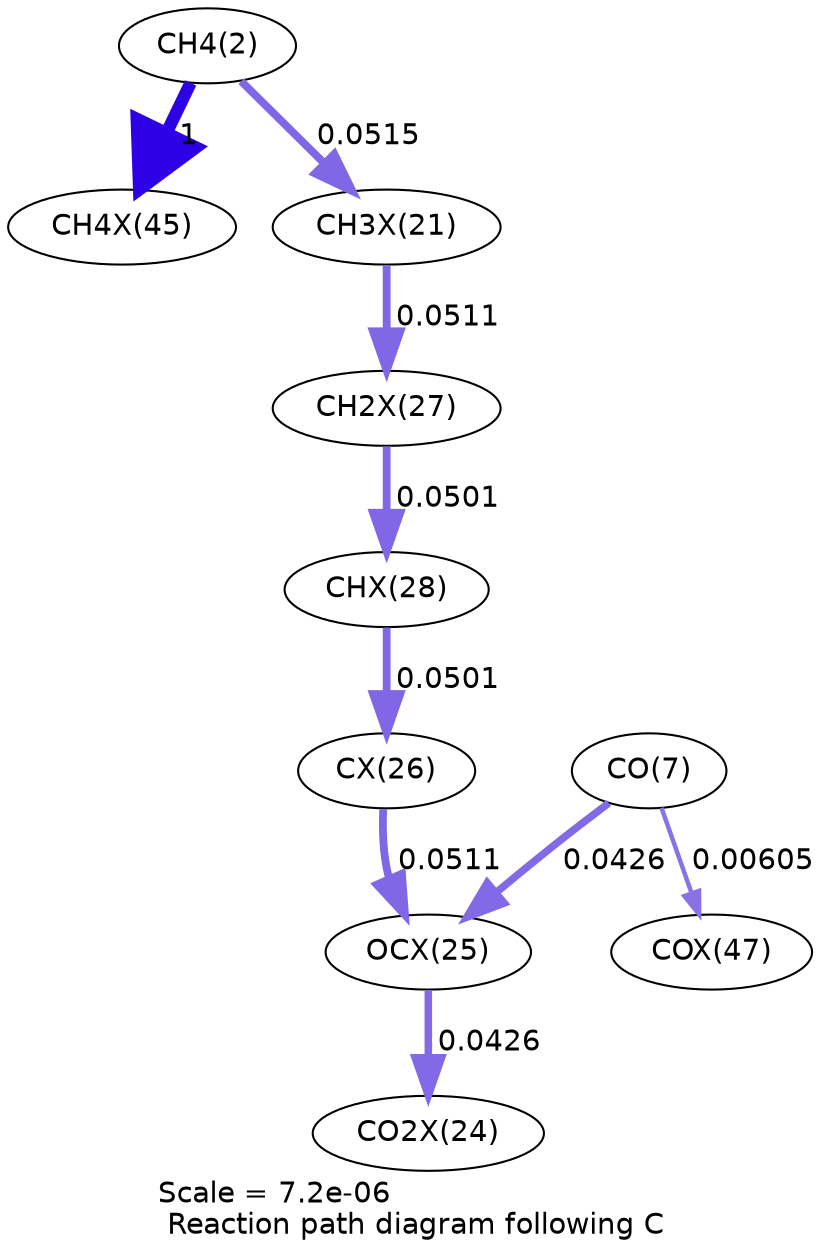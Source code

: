 digraph reaction_paths {
center=1;
s4 -> s32[fontname="Helvetica", penwidth=6, arrowsize=3, color="0.7, 1.5, 0.9"
, label=" 1"];
s4 -> s24[fontname="Helvetica", penwidth=3.76, arrowsize=1.88, color="0.7, 0.552, 0.9"
, label=" 0.0515"];
s24 -> s30[fontname="Helvetica", penwidth=3.76, arrowsize=1.88, color="0.7, 0.551, 0.9"
, label=" 0.0511"];
s30 -> s31[fontname="Helvetica", penwidth=3.74, arrowsize=1.87, color="0.7, 0.55, 0.9"
, label=" 0.0501"];
s31 -> s29[fontname="Helvetica", penwidth=3.74, arrowsize=1.87, color="0.7, 0.55, 0.9"
, label=" 0.0501"];
s29 -> s28[fontname="Helvetica", penwidth=3.76, arrowsize=1.88, color="0.7, 0.551, 0.9"
, label=" 0.0511"];
s9 -> s28[fontname="Helvetica", penwidth=3.62, arrowsize=1.81, color="0.7, 0.543, 0.9"
, label=" 0.0426"];
s9 -> s34[fontname="Helvetica", penwidth=2.14, arrowsize=1.07, color="0.7, 0.506, 0.9"
, label=" 0.00605"];
s28 -> s27[fontname="Helvetica", penwidth=3.62, arrowsize=1.81, color="0.7, 0.543, 0.9"
, label=" 0.0426"];
s4 [ fontname="Helvetica", label="CH4(2)"];
s9 [ fontname="Helvetica", label="CO(7)"];
s24 [ fontname="Helvetica", label="CH3X(21)"];
s27 [ fontname="Helvetica", label="CO2X(24)"];
s28 [ fontname="Helvetica", label="OCX(25)"];
s29 [ fontname="Helvetica", label="CX(26)"];
s30 [ fontname="Helvetica", label="CH2X(27)"];
s31 [ fontname="Helvetica", label="CHX(28)"];
s32 [ fontname="Helvetica", label="CH4X(45)"];
s34 [ fontname="Helvetica", label="COX(47)"];
 label = "Scale = 7.2e-06\l Reaction path diagram following C";
 fontname = "Helvetica";
}
